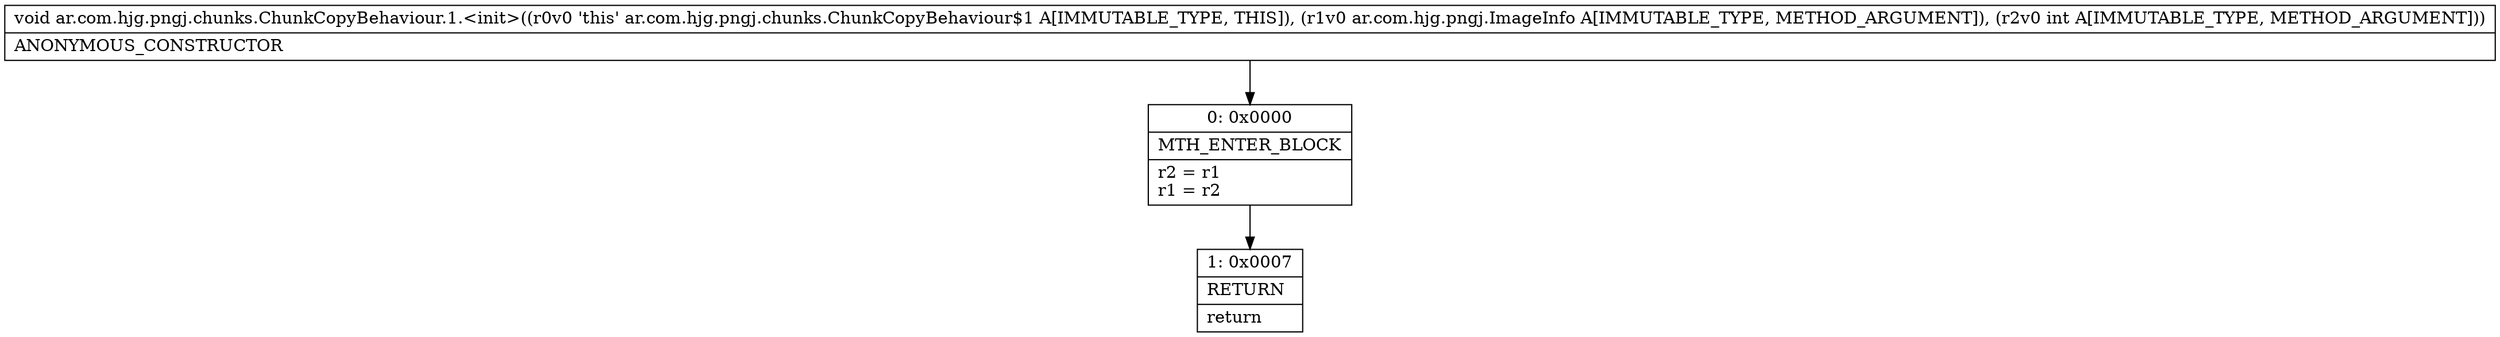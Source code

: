 digraph "CFG forar.com.hjg.pngj.chunks.ChunkCopyBehaviour.1.\<init\>(Lar\/com\/hjg\/pngj\/ImageInfo;I)V" {
Node_0 [shape=record,label="{0\:\ 0x0000|MTH_ENTER_BLOCK\l|r2 = r1\lr1 = r2\l}"];
Node_1 [shape=record,label="{1\:\ 0x0007|RETURN\l|return\l}"];
MethodNode[shape=record,label="{void ar.com.hjg.pngj.chunks.ChunkCopyBehaviour.1.\<init\>((r0v0 'this' ar.com.hjg.pngj.chunks.ChunkCopyBehaviour$1 A[IMMUTABLE_TYPE, THIS]), (r1v0 ar.com.hjg.pngj.ImageInfo A[IMMUTABLE_TYPE, METHOD_ARGUMENT]), (r2v0 int A[IMMUTABLE_TYPE, METHOD_ARGUMENT]))  | ANONYMOUS_CONSTRUCTOR\l}"];
MethodNode -> Node_0;
Node_0 -> Node_1;
}


